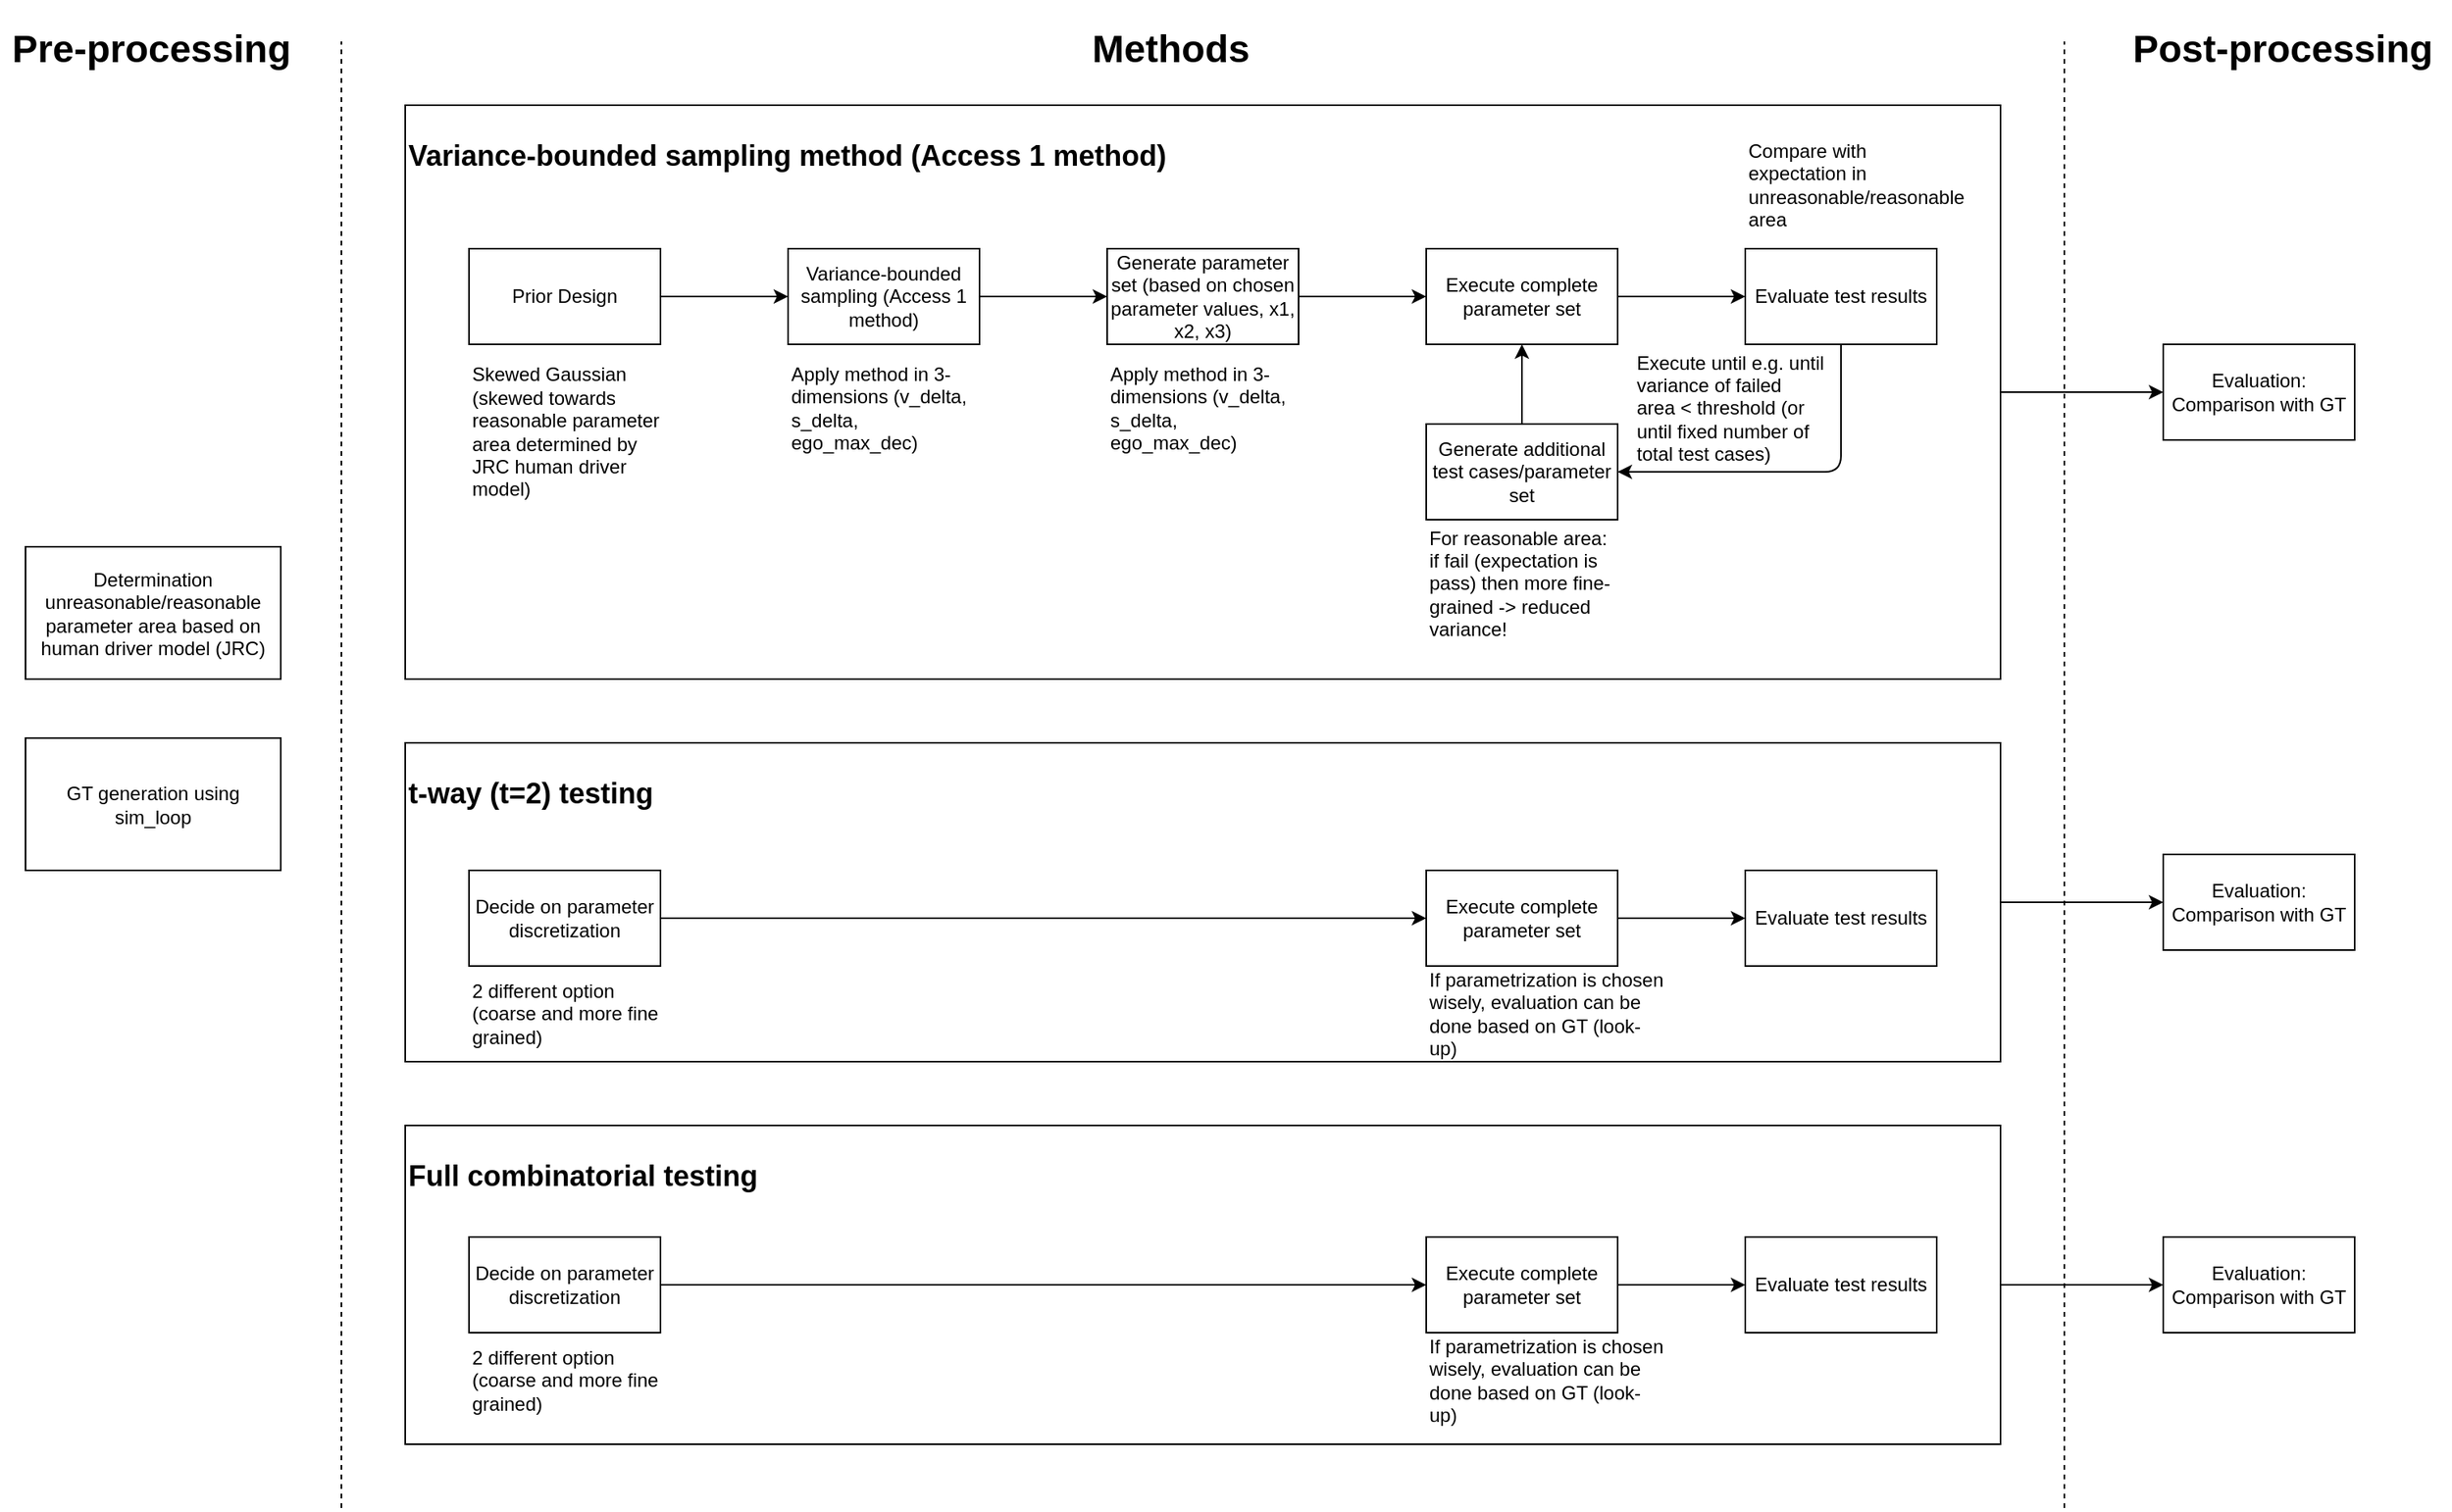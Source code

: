 <mxfile>
    <diagram id="SfE3HehVJhVTJ8uhsLOO" name="Page-1">
        <mxGraphModel dx="3310" dy="1995" grid="1" gridSize="10" guides="1" tooltips="1" connect="1" arrows="1" fold="1" page="1" pageScale="1" pageWidth="1654" pageHeight="1169" math="0" shadow="0">
            <root>
                <mxCell id="0"/>
                <mxCell id="1" parent="0"/>
                <mxCell id="53" value="" style="edgeStyle=none;html=1;" edge="1" parent="1" source="26" target="52">
                    <mxGeometry relative="1" as="geometry"/>
                </mxCell>
                <mxCell id="26" value="&lt;h2&gt;Variance-bounded sampling method (Access 1 method)&lt;/h2&gt;" style="rounded=0;whiteSpace=wrap;html=1;gradientColor=none;fillColor=default;align=left;verticalAlign=top;" vertex="1" parent="1">
                    <mxGeometry x="313" y="169" width="1000" height="360" as="geometry"/>
                </mxCell>
                <mxCell id="4" value="" style="edgeStyle=none;html=1;" edge="1" parent="1" source="2" target="3">
                    <mxGeometry relative="1" as="geometry"/>
                </mxCell>
                <mxCell id="2" value="Prior Design" style="rounded=0;whiteSpace=wrap;html=1;" vertex="1" parent="1">
                    <mxGeometry x="353" y="259" width="120" height="60" as="geometry"/>
                </mxCell>
                <mxCell id="7" value="" style="edgeStyle=none;html=1;" edge="1" parent="1" source="3" target="6">
                    <mxGeometry relative="1" as="geometry"/>
                </mxCell>
                <mxCell id="3" value="Variance-bounded sampling (Access 1 method)" style="rounded=0;whiteSpace=wrap;html=1;" vertex="1" parent="1">
                    <mxGeometry x="553" y="259" width="120" height="60" as="geometry"/>
                </mxCell>
                <mxCell id="10" value="" style="edgeStyle=none;html=1;" edge="1" parent="1" source="6" target="9">
                    <mxGeometry relative="1" as="geometry"/>
                </mxCell>
                <mxCell id="6" value="Generate parameter set (based on chosen parameter values, x1, x2, x3)" style="rounded=0;whiteSpace=wrap;html=1;" vertex="1" parent="1">
                    <mxGeometry x="753" y="259" width="120" height="60" as="geometry"/>
                </mxCell>
                <mxCell id="12" value="" style="edgeStyle=none;html=1;" edge="1" parent="1" source="9" target="11">
                    <mxGeometry relative="1" as="geometry"/>
                </mxCell>
                <mxCell id="9" value="Execute complete parameter set" style="whiteSpace=wrap;html=1;rounded=0;" vertex="1" parent="1">
                    <mxGeometry x="953" y="259" width="120" height="60" as="geometry"/>
                </mxCell>
                <mxCell id="14" value="" style="edgeStyle=none;html=1;" edge="1" parent="1" source="11" target="13">
                    <mxGeometry relative="1" as="geometry">
                        <Array as="points">
                            <mxPoint x="1213" y="399"/>
                        </Array>
                    </mxGeometry>
                </mxCell>
                <mxCell id="11" value="Evaluate test results" style="whiteSpace=wrap;html=1;rounded=0;" vertex="1" parent="1">
                    <mxGeometry x="1153" y="259" width="120" height="60" as="geometry"/>
                </mxCell>
                <mxCell id="15" style="edgeStyle=none;html=1;entryX=0.5;entryY=1;entryDx=0;entryDy=0;" edge="1" parent="1" source="13" target="9">
                    <mxGeometry relative="1" as="geometry"/>
                </mxCell>
                <mxCell id="13" value="Generate additional test cases/parameter set" style="whiteSpace=wrap;html=1;rounded=0;" vertex="1" parent="1">
                    <mxGeometry x="953" y="369" width="120" height="60" as="geometry"/>
                </mxCell>
                <mxCell id="17" value="Skewed Gaussian (skewed towards reasonable parameter area determined by JRC human driver model)" style="text;html=1;strokeColor=none;fillColor=none;align=left;verticalAlign=middle;whiteSpace=wrap;rounded=0;" vertex="1" parent="1">
                    <mxGeometry x="353" y="329" width="120" height="90" as="geometry"/>
                </mxCell>
                <mxCell id="18" value="Apply method in 3-dimensions (v_delta, s_delta, ego_max_dec)" style="text;html=1;strokeColor=none;fillColor=none;align=left;verticalAlign=middle;whiteSpace=wrap;rounded=0;" vertex="1" parent="1">
                    <mxGeometry x="553" y="329" width="120" height="60" as="geometry"/>
                </mxCell>
                <mxCell id="19" value="Apply method in 3-dimensions (v_delta, s_delta, ego_max_dec)" style="text;html=1;strokeColor=none;fillColor=none;align=left;verticalAlign=middle;whiteSpace=wrap;rounded=0;" vertex="1" parent="1">
                    <mxGeometry x="753" y="329" width="120" height="60" as="geometry"/>
                </mxCell>
                <mxCell id="21" value="Compare with expectation in unreasonable/reasonable area" style="text;html=1;strokeColor=none;fillColor=none;align=left;verticalAlign=middle;whiteSpace=wrap;rounded=0;" vertex="1" parent="1">
                    <mxGeometry x="1153" y="189" width="120" height="60" as="geometry"/>
                </mxCell>
                <mxCell id="22" value="For reasonable area: if fail (expectation is pass) then more fine-grained -&amp;gt; reduced variance!" style="text;html=1;strokeColor=none;fillColor=none;align=left;verticalAlign=middle;whiteSpace=wrap;rounded=0;" vertex="1" parent="1">
                    <mxGeometry x="953" y="439" width="120" height="60" as="geometry"/>
                </mxCell>
                <mxCell id="23" value="Execute until e.g. until variance of failed area &amp;lt; threshold (or until fixed number of total test cases)" style="text;html=1;strokeColor=none;fillColor=none;align=left;verticalAlign=middle;whiteSpace=wrap;rounded=0;" vertex="1" parent="1">
                    <mxGeometry x="1083" y="329" width="120" height="60" as="geometry"/>
                </mxCell>
                <mxCell id="25" value="" style="endArrow=none;dashed=1;html=1;" edge="1" parent="1">
                    <mxGeometry width="50" height="50" relative="1" as="geometry">
                        <mxPoint x="273" y="1049" as="sourcePoint"/>
                        <mxPoint x="273" y="129" as="targetPoint"/>
                    </mxGeometry>
                </mxCell>
                <mxCell id="55" style="edgeStyle=none;html=1;exitX=1;exitY=0.5;exitDx=0;exitDy=0;entryX=0;entryY=0.5;entryDx=0;entryDy=0;" edge="1" parent="1" source="27" target="54">
                    <mxGeometry relative="1" as="geometry"/>
                </mxCell>
                <mxCell id="27" value="&lt;h2&gt;t-way (t=2) testing&lt;/h2&gt;" style="rounded=0;whiteSpace=wrap;html=1;gradientColor=none;fillColor=default;align=left;verticalAlign=top;" vertex="1" parent="1">
                    <mxGeometry x="313" y="569" width="1000" height="200" as="geometry"/>
                </mxCell>
                <mxCell id="31" value="" style="edgeStyle=none;html=1;" edge="1" parent="1" source="28" target="30">
                    <mxGeometry relative="1" as="geometry"/>
                </mxCell>
                <mxCell id="28" value="Decide on parameter discretization" style="rounded=0;whiteSpace=wrap;html=1;" vertex="1" parent="1">
                    <mxGeometry x="353" y="649" width="120" height="60" as="geometry"/>
                </mxCell>
                <mxCell id="29" value="2 different option (coarse and more fine grained)" style="text;html=1;strokeColor=none;fillColor=none;align=left;verticalAlign=middle;whiteSpace=wrap;rounded=0;" vertex="1" parent="1">
                    <mxGeometry x="353" y="719" width="120" height="40" as="geometry"/>
                </mxCell>
                <mxCell id="35" value="" style="edgeStyle=none;html=1;" edge="1" parent="1" source="30" target="34">
                    <mxGeometry relative="1" as="geometry"/>
                </mxCell>
                <mxCell id="30" value="Execute complete parameter set" style="whiteSpace=wrap;html=1;rounded=0;" vertex="1" parent="1">
                    <mxGeometry x="953" y="649" width="120" height="60" as="geometry"/>
                </mxCell>
                <mxCell id="32" value="If parametrization is chosen wisely, evaluation can be done based on GT (look-up)" style="text;html=1;strokeColor=none;fillColor=none;align=left;verticalAlign=middle;whiteSpace=wrap;rounded=0;" vertex="1" parent="1">
                    <mxGeometry x="953" y="719" width="150" height="40" as="geometry"/>
                </mxCell>
                <mxCell id="34" value="Evaluate test results" style="whiteSpace=wrap;html=1;rounded=0;" vertex="1" parent="1">
                    <mxGeometry x="1153" y="649" width="120" height="60" as="geometry"/>
                </mxCell>
                <mxCell id="57" style="edgeStyle=none;html=1;exitX=1;exitY=0.5;exitDx=0;exitDy=0;entryX=0;entryY=0.5;entryDx=0;entryDy=0;" edge="1" parent="1" source="36" target="56">
                    <mxGeometry relative="1" as="geometry"/>
                </mxCell>
                <mxCell id="36" value="&lt;h2&gt;Full combinatorial testing&lt;/h2&gt;" style="rounded=0;whiteSpace=wrap;html=1;gradientColor=none;fillColor=default;align=left;verticalAlign=top;" vertex="1" parent="1">
                    <mxGeometry x="313" y="809" width="1000" height="200" as="geometry"/>
                </mxCell>
                <mxCell id="37" value="2 different option (coarse and more fine grained)" style="text;html=1;strokeColor=none;fillColor=none;align=left;verticalAlign=middle;whiteSpace=wrap;rounded=0;" vertex="1" parent="1">
                    <mxGeometry x="353" y="949" width="120" height="40" as="geometry"/>
                </mxCell>
                <mxCell id="38" value="Decide on parameter discretization" style="rounded=0;whiteSpace=wrap;html=1;" vertex="1" parent="1">
                    <mxGeometry x="353" y="879" width="120" height="60" as="geometry"/>
                </mxCell>
                <mxCell id="39" value="" style="edgeStyle=none;html=1;" edge="1" source="38" target="41" parent="1">
                    <mxGeometry relative="1" as="geometry">
                        <Array as="points">
                            <mxPoint x="873" y="909"/>
                        </Array>
                    </mxGeometry>
                </mxCell>
                <mxCell id="40" value="If parametrization is chosen wisely, evaluation can be done based on GT (look-up)" style="text;html=1;strokeColor=none;fillColor=none;align=left;verticalAlign=middle;whiteSpace=wrap;rounded=0;" vertex="1" parent="1">
                    <mxGeometry x="953" y="949" width="150" height="40" as="geometry"/>
                </mxCell>
                <mxCell id="41" value="Execute complete parameter set" style="whiteSpace=wrap;html=1;rounded=0;" vertex="1" parent="1">
                    <mxGeometry x="953" y="879" width="120" height="60" as="geometry"/>
                </mxCell>
                <mxCell id="42" value="" style="edgeStyle=none;html=1;" edge="1" source="41" target="43" parent="1">
                    <mxGeometry relative="1" as="geometry"/>
                </mxCell>
                <mxCell id="43" value="Evaluate test results" style="whiteSpace=wrap;html=1;rounded=0;" vertex="1" parent="1">
                    <mxGeometry x="1153" y="879" width="120" height="60" as="geometry"/>
                </mxCell>
                <mxCell id="44" value="" style="endArrow=none;dashed=1;html=1;" edge="1" parent="1">
                    <mxGeometry width="50" height="50" relative="1" as="geometry">
                        <mxPoint x="1353.0" y="1049" as="sourcePoint"/>
                        <mxPoint x="1353.0" y="129" as="targetPoint"/>
                    </mxGeometry>
                </mxCell>
                <mxCell id="45" value="&lt;h1&gt;Methods&lt;/h1&gt;" style="text;html=1;strokeColor=none;fillColor=none;align=center;verticalAlign=middle;whiteSpace=wrap;rounded=0;" vertex="1" parent="1">
                    <mxGeometry x="763" y="119" width="60" height="30" as="geometry"/>
                </mxCell>
                <mxCell id="46" value="&lt;h1&gt;Pre-processing&lt;/h1&gt;" style="text;html=1;strokeColor=none;fillColor=none;align=center;verticalAlign=middle;whiteSpace=wrap;rounded=0;" vertex="1" parent="1">
                    <mxGeometry x="59" y="119" width="190" height="30" as="geometry"/>
                </mxCell>
                <mxCell id="47" value="&lt;h1&gt;Post-processing&lt;/h1&gt;" style="text;html=1;strokeColor=none;fillColor=none;align=center;verticalAlign=middle;whiteSpace=wrap;rounded=0;" vertex="1" parent="1">
                    <mxGeometry x="1385" y="119" width="210" height="30" as="geometry"/>
                </mxCell>
                <mxCell id="50" value="Determination unreasonable/reasonable parameter area based on human driver model (JRC)" style="rounded=0;whiteSpace=wrap;html=1;" vertex="1" parent="1">
                    <mxGeometry x="75" y="446" width="160" height="83" as="geometry"/>
                </mxCell>
                <mxCell id="51" value="GT generation using sim_loop" style="rounded=0;whiteSpace=wrap;html=1;" vertex="1" parent="1">
                    <mxGeometry x="75" y="566" width="160" height="83" as="geometry"/>
                </mxCell>
                <mxCell id="52" value="Evaluation: Comparison with GT" style="whiteSpace=wrap;html=1;align=center;verticalAlign=middle;fillColor=none;rounded=0;gradientColor=none;" vertex="1" parent="1">
                    <mxGeometry x="1415" y="319" width="120" height="60" as="geometry"/>
                </mxCell>
                <mxCell id="54" value="Evaluation: Comparison with GT" style="whiteSpace=wrap;html=1;align=center;verticalAlign=middle;fillColor=none;rounded=0;gradientColor=none;" vertex="1" parent="1">
                    <mxGeometry x="1415" y="639" width="120" height="60" as="geometry"/>
                </mxCell>
                <mxCell id="56" value="Evaluation: Comparison with GT" style="whiteSpace=wrap;html=1;align=center;verticalAlign=middle;fillColor=none;rounded=0;gradientColor=none;" vertex="1" parent="1">
                    <mxGeometry x="1415" y="879" width="120" height="60" as="geometry"/>
                </mxCell>
            </root>
        </mxGraphModel>
    </diagram>
</mxfile>